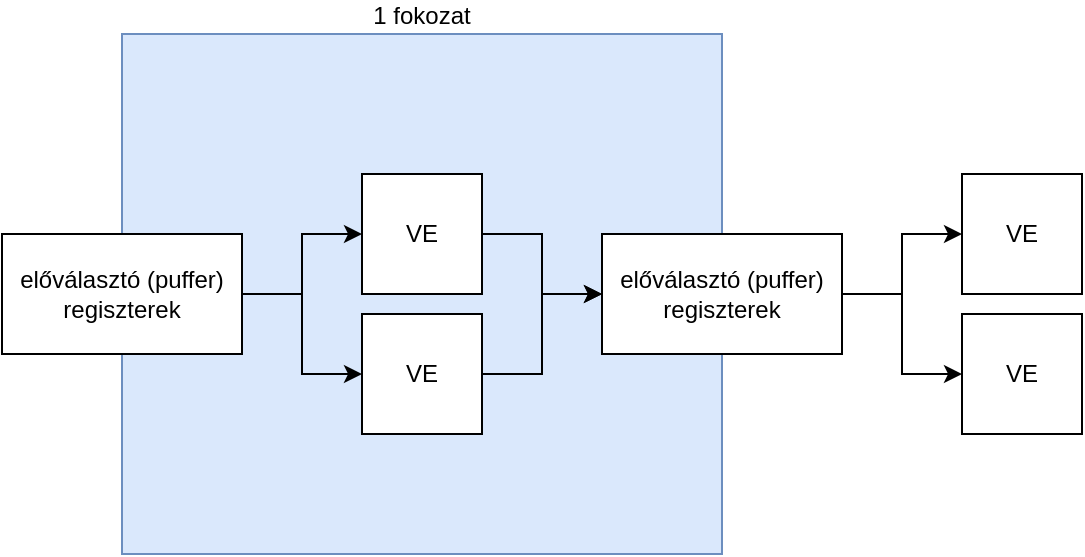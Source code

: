 <mxfile version="14.5.1" type="device"><diagram id="duNyV6TRmBT7HnkuJChb" name="Page-1"><mxGraphModel dx="1198" dy="623" grid="1" gridSize="10" guides="1" tooltips="1" connect="1" arrows="1" fold="1" page="1" pageScale="1" pageWidth="2336" pageHeight="1654" math="0" shadow="0"><root><mxCell id="0"/><mxCell id="1" parent="0"/><mxCell id="kK9AEgRDF5Wr0x662eEj-8" value="1 fokozat" style="rounded=0;whiteSpace=wrap;html=1;fillColor=#dae8fc;strokeColor=#6c8ebf;labelPosition=center;verticalLabelPosition=top;align=center;verticalAlign=bottom;" vertex="1" parent="1"><mxGeometry x="290" y="110" width="300" height="260" as="geometry"/></mxCell><mxCell id="kK9AEgRDF5Wr0x662eEj-3" style="edgeStyle=orthogonalEdgeStyle;rounded=0;orthogonalLoop=1;jettySize=auto;html=1;exitX=1;exitY=0.5;exitDx=0;exitDy=0;entryX=0;entryY=0.5;entryDx=0;entryDy=0;" edge="1" parent="1" source="kK9AEgRDF5Wr0x662eEj-1" target="kK9AEgRDF5Wr0x662eEj-2"><mxGeometry relative="1" as="geometry"/></mxCell><mxCell id="kK9AEgRDF5Wr0x662eEj-10" style="edgeStyle=orthogonalEdgeStyle;rounded=0;orthogonalLoop=1;jettySize=auto;html=1;" edge="1" parent="1" source="kK9AEgRDF5Wr0x662eEj-1" target="kK9AEgRDF5Wr0x662eEj-9"><mxGeometry relative="1" as="geometry"/></mxCell><mxCell id="kK9AEgRDF5Wr0x662eEj-1" value="&lt;div&gt;előválasztó (puffer)&lt;/div&gt;&lt;div&gt;regiszterek&lt;br&gt;&lt;/div&gt;" style="rounded=0;whiteSpace=wrap;html=1;" vertex="1" parent="1"><mxGeometry x="230" y="210" width="120" height="60" as="geometry"/></mxCell><mxCell id="kK9AEgRDF5Wr0x662eEj-7" style="edgeStyle=orthogonalEdgeStyle;rounded=0;orthogonalLoop=1;jettySize=auto;html=1;entryX=0;entryY=0.5;entryDx=0;entryDy=0;" edge="1" parent="1" source="kK9AEgRDF5Wr0x662eEj-2" target="kK9AEgRDF5Wr0x662eEj-5"><mxGeometry relative="1" as="geometry"/></mxCell><mxCell id="kK9AEgRDF5Wr0x662eEj-2" value="VE" style="rounded=0;whiteSpace=wrap;html=1;" vertex="1" parent="1"><mxGeometry x="410" y="180" width="60" height="60" as="geometry"/></mxCell><mxCell id="kK9AEgRDF5Wr0x662eEj-4" style="edgeStyle=orthogonalEdgeStyle;rounded=0;orthogonalLoop=1;jettySize=auto;html=1;exitX=1;exitY=0.5;exitDx=0;exitDy=0;entryX=0;entryY=0.5;entryDx=0;entryDy=0;" edge="1" parent="1" source="kK9AEgRDF5Wr0x662eEj-5" target="kK9AEgRDF5Wr0x662eEj-6"><mxGeometry relative="1" as="geometry"/></mxCell><mxCell id="kK9AEgRDF5Wr0x662eEj-13" style="edgeStyle=orthogonalEdgeStyle;rounded=0;orthogonalLoop=1;jettySize=auto;html=1;" edge="1" parent="1" source="kK9AEgRDF5Wr0x662eEj-5" target="kK9AEgRDF5Wr0x662eEj-12"><mxGeometry relative="1" as="geometry"/></mxCell><mxCell id="kK9AEgRDF5Wr0x662eEj-5" value="&lt;div&gt;előválasztó (puffer)&lt;/div&gt;&lt;div&gt;regiszterek&lt;br&gt;&lt;/div&gt;" style="rounded=0;whiteSpace=wrap;html=1;" vertex="1" parent="1"><mxGeometry x="530" y="210" width="120" height="60" as="geometry"/></mxCell><mxCell id="kK9AEgRDF5Wr0x662eEj-6" value="VE" style="rounded=0;whiteSpace=wrap;html=1;" vertex="1" parent="1"><mxGeometry x="710" y="180" width="60" height="60" as="geometry"/></mxCell><mxCell id="kK9AEgRDF5Wr0x662eEj-11" style="edgeStyle=orthogonalEdgeStyle;rounded=0;orthogonalLoop=1;jettySize=auto;html=1;" edge="1" parent="1" source="kK9AEgRDF5Wr0x662eEj-9" target="kK9AEgRDF5Wr0x662eEj-5"><mxGeometry relative="1" as="geometry"/></mxCell><mxCell id="kK9AEgRDF5Wr0x662eEj-9" value="VE" style="rounded=0;whiteSpace=wrap;html=1;" vertex="1" parent="1"><mxGeometry x="410" y="250" width="60" height="60" as="geometry"/></mxCell><mxCell id="kK9AEgRDF5Wr0x662eEj-12" value="VE" style="rounded=0;whiteSpace=wrap;html=1;" vertex="1" parent="1"><mxGeometry x="710" y="250" width="60" height="60" as="geometry"/></mxCell></root></mxGraphModel></diagram></mxfile>